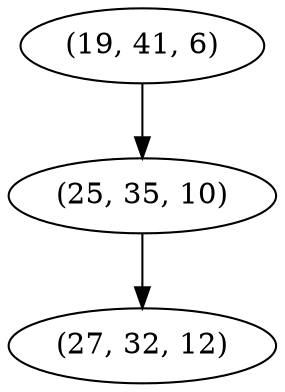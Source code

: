 digraph tree {
    "(19, 41, 6)";
    "(25, 35, 10)";
    "(27, 32, 12)";
    "(19, 41, 6)" -> "(25, 35, 10)";
    "(25, 35, 10)" -> "(27, 32, 12)";
}
